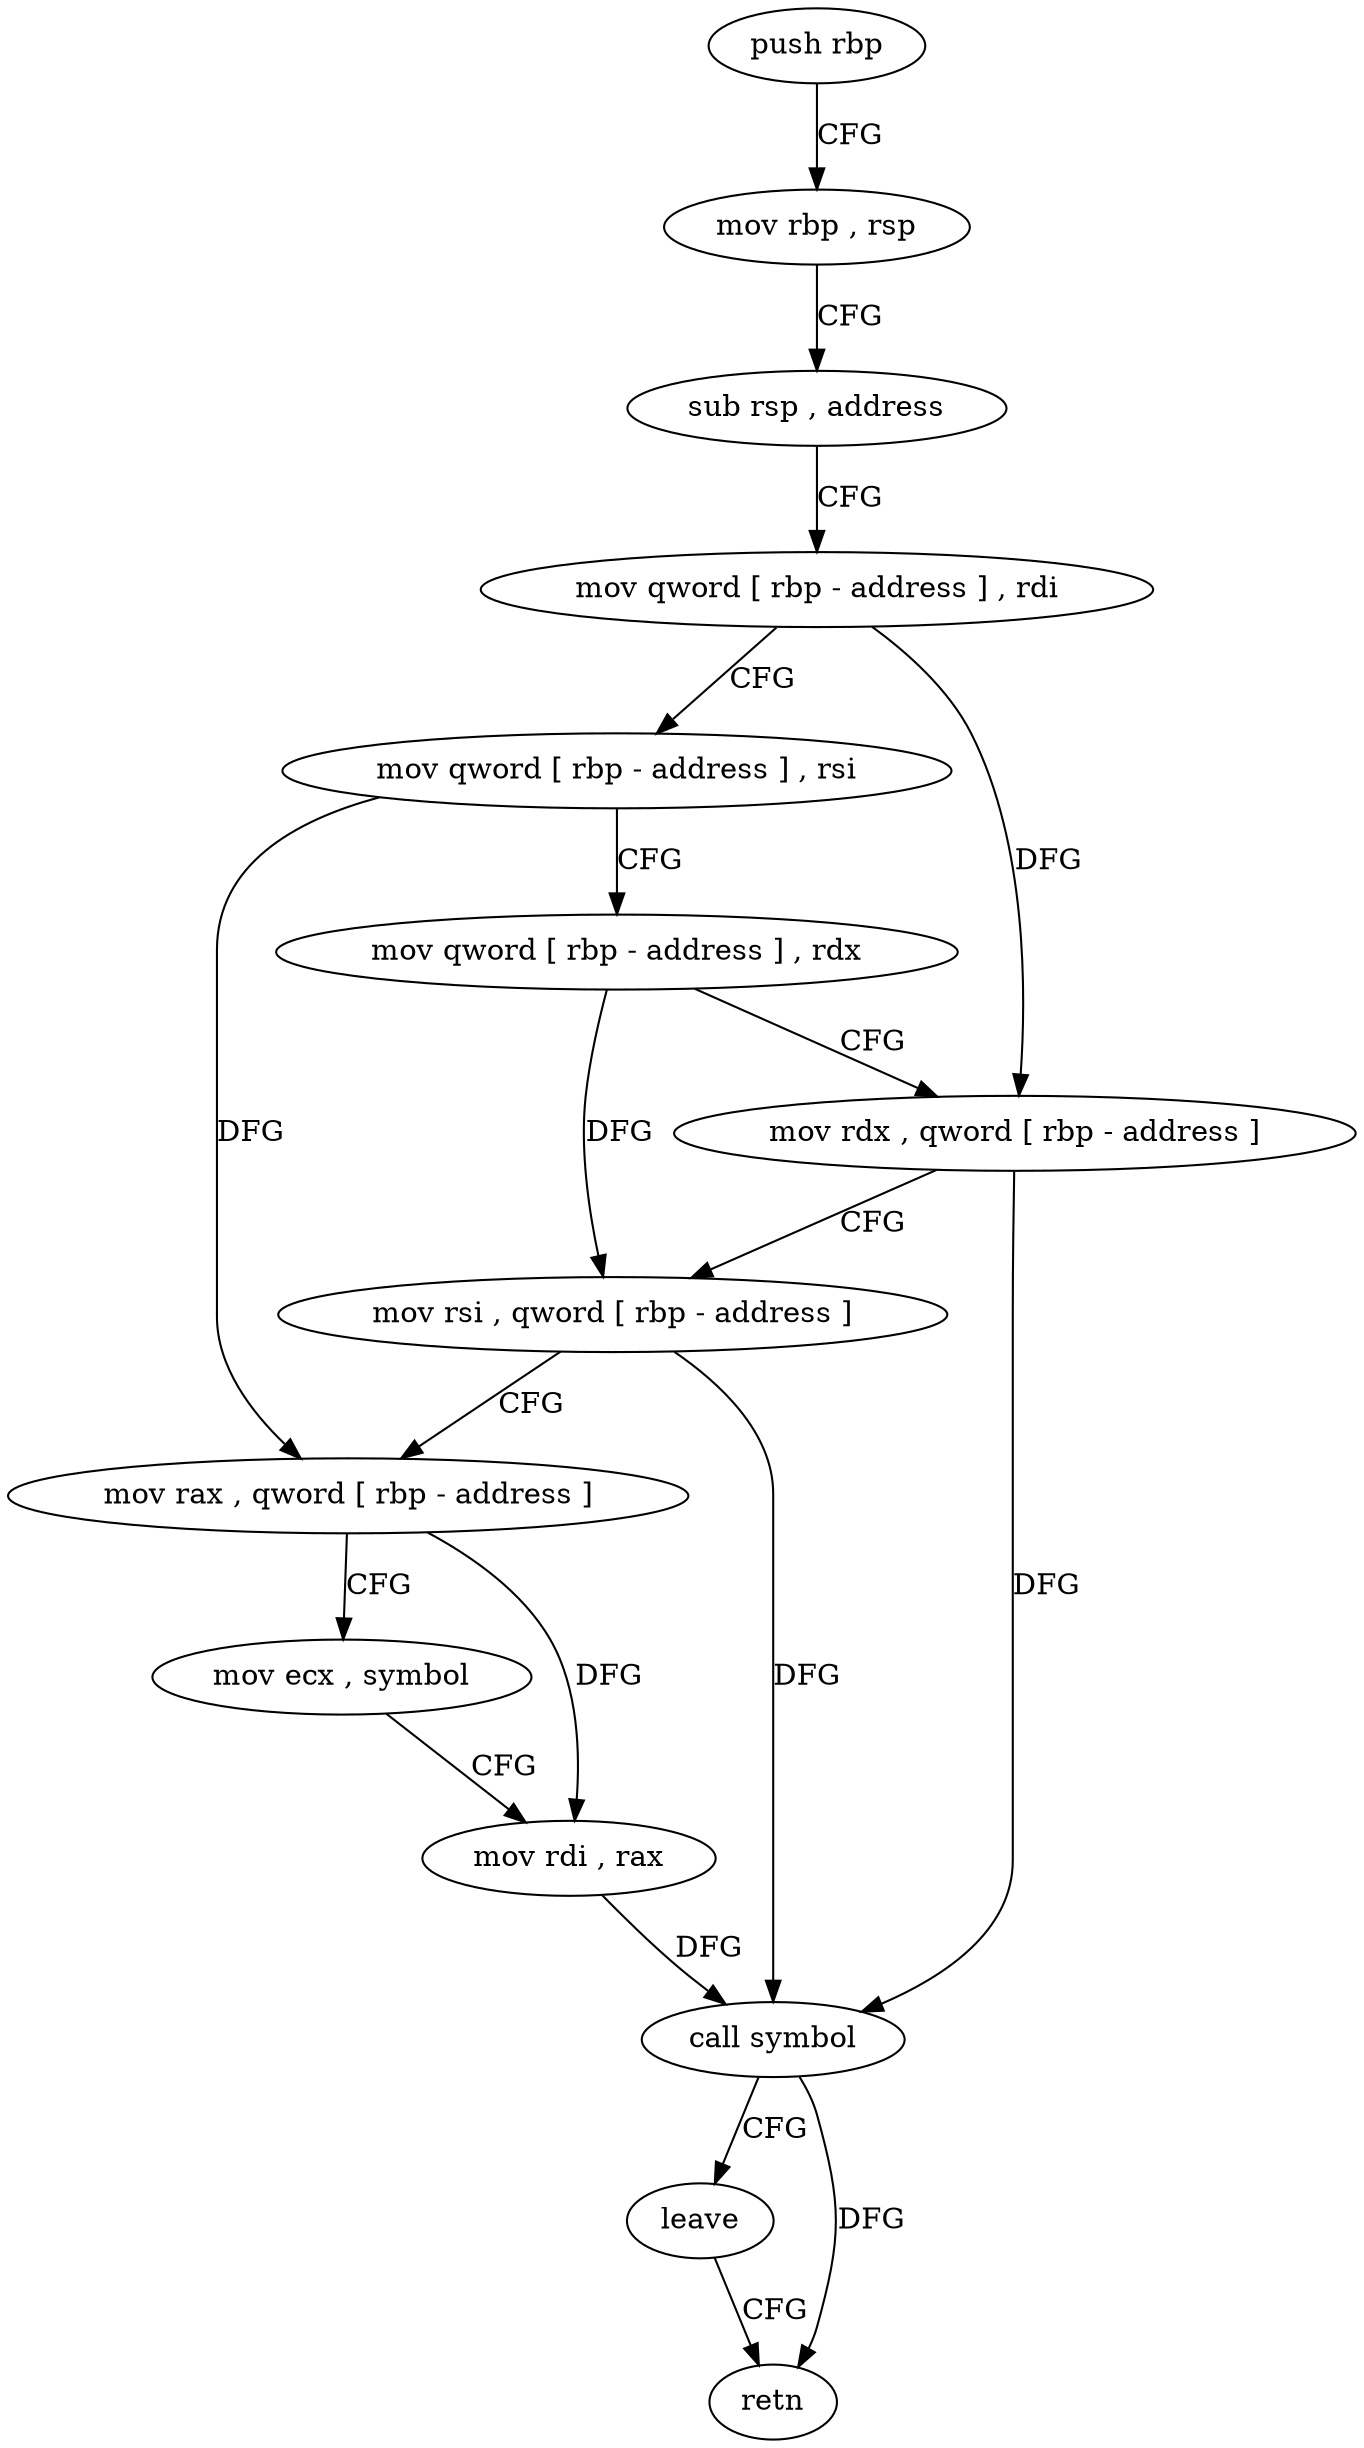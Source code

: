 digraph "func" {
"4268768" [label = "push rbp" ]
"4268769" [label = "mov rbp , rsp" ]
"4268772" [label = "sub rsp , address" ]
"4268776" [label = "mov qword [ rbp - address ] , rdi" ]
"4268780" [label = "mov qword [ rbp - address ] , rsi" ]
"4268784" [label = "mov qword [ rbp - address ] , rdx" ]
"4268788" [label = "mov rdx , qword [ rbp - address ]" ]
"4268792" [label = "mov rsi , qword [ rbp - address ]" ]
"4268796" [label = "mov rax , qword [ rbp - address ]" ]
"4268800" [label = "mov ecx , symbol" ]
"4268805" [label = "mov rdi , rax" ]
"4268808" [label = "call symbol" ]
"4268813" [label = "leave" ]
"4268814" [label = "retn" ]
"4268768" -> "4268769" [ label = "CFG" ]
"4268769" -> "4268772" [ label = "CFG" ]
"4268772" -> "4268776" [ label = "CFG" ]
"4268776" -> "4268780" [ label = "CFG" ]
"4268776" -> "4268788" [ label = "DFG" ]
"4268780" -> "4268784" [ label = "CFG" ]
"4268780" -> "4268796" [ label = "DFG" ]
"4268784" -> "4268788" [ label = "CFG" ]
"4268784" -> "4268792" [ label = "DFG" ]
"4268788" -> "4268792" [ label = "CFG" ]
"4268788" -> "4268808" [ label = "DFG" ]
"4268792" -> "4268796" [ label = "CFG" ]
"4268792" -> "4268808" [ label = "DFG" ]
"4268796" -> "4268800" [ label = "CFG" ]
"4268796" -> "4268805" [ label = "DFG" ]
"4268800" -> "4268805" [ label = "CFG" ]
"4268805" -> "4268808" [ label = "DFG" ]
"4268808" -> "4268813" [ label = "CFG" ]
"4268808" -> "4268814" [ label = "DFG" ]
"4268813" -> "4268814" [ label = "CFG" ]
}
